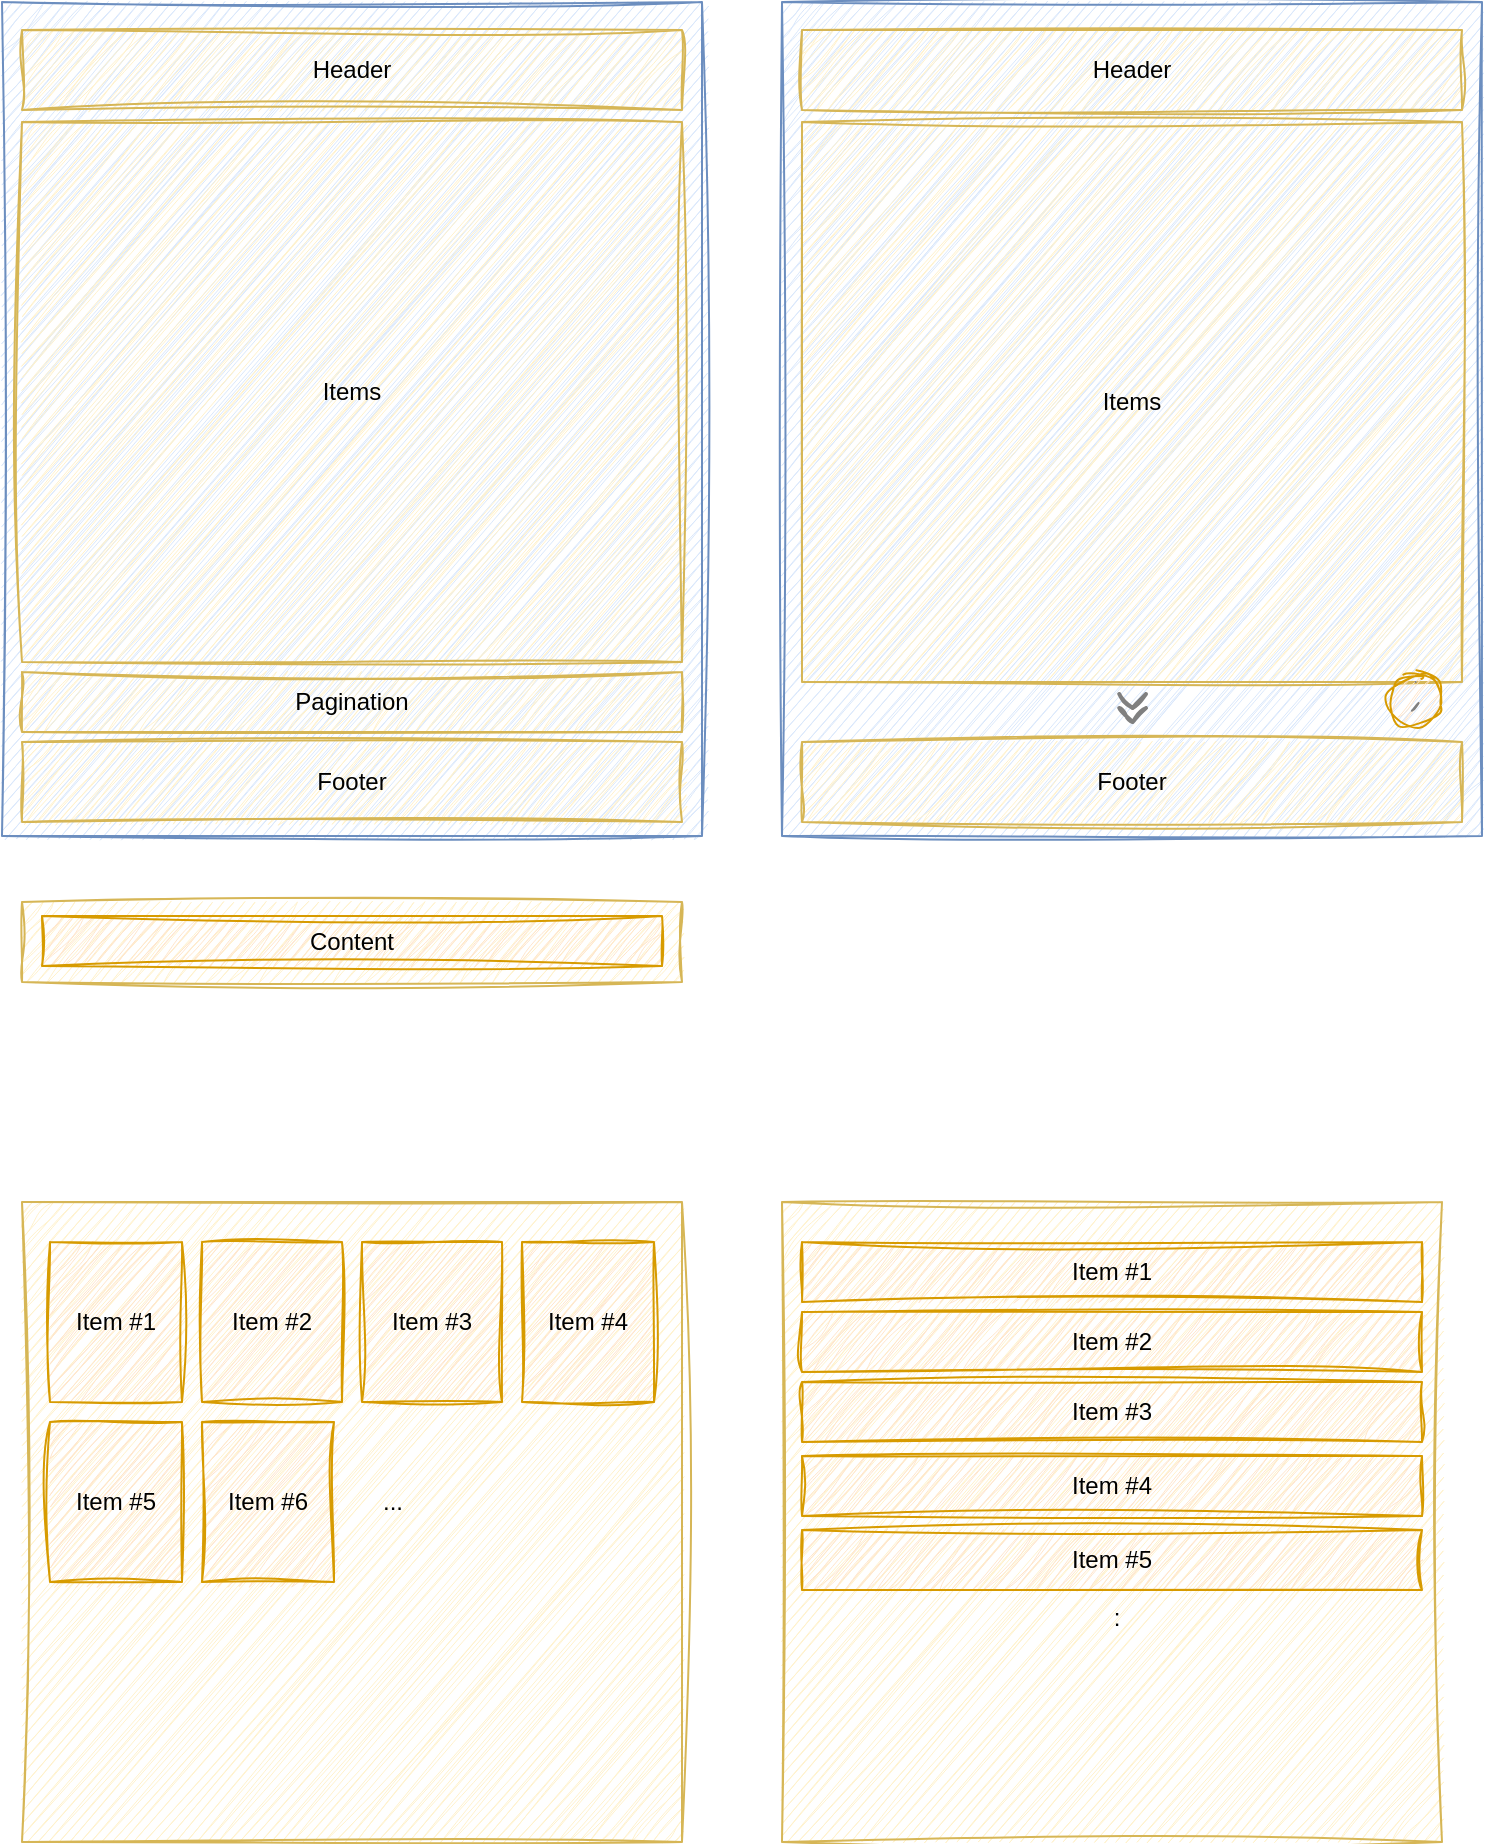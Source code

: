 <mxfile version="24.5.1" type="device" pages="2">
  <diagram id="IqU7WHgcD0uiOO1NTE0H" name="KGrid">
    <mxGraphModel dx="1784" dy="1163" grid="1" gridSize="10" guides="1" tooltips="1" connect="1" arrows="1" fold="1" page="1" pageScale="1" pageWidth="827" pageHeight="1169" math="0" shadow="0">
      <root>
        <mxCell id="0" />
        <mxCell id="1" parent="0" />
        <mxCell id="HvI_MeQyovm3IAeio-AX-21" value="" style="rounded=0;whiteSpace=wrap;html=1;fillColor=#fff2cc;strokeColor=#d6b656;sketch=1;curveFitting=1;jiggle=2;" parent="1" vertex="1">
          <mxGeometry x="140" y="780" width="330" height="320" as="geometry" />
        </mxCell>
        <mxCell id="qZt2UY9Dv8WojuRAOEdF-6" value="" style="rounded=0;whiteSpace=wrap;html=1;fillColor=#dae8fc;strokeColor=#6c8ebf;sketch=1;curveFitting=1;jiggle=2;" parent="1" vertex="1">
          <mxGeometry x="130" y="180" width="350" height="417" as="geometry" />
        </mxCell>
        <mxCell id="HvI_MeQyovm3IAeio-AX-1" value="Header" style="rounded=0;whiteSpace=wrap;html=1;fillColor=#fff2cc;strokeColor=#d6b656;sketch=1;curveFitting=1;jiggle=2;" parent="1" vertex="1">
          <mxGeometry x="140" y="194" width="330" height="40" as="geometry" />
        </mxCell>
        <mxCell id="HvI_MeQyovm3IAeio-AX-2" value="Footer" style="rounded=0;whiteSpace=wrap;html=1;fillColor=#fff2cc;strokeColor=#d6b656;sketch=1;curveFitting=1;jiggle=2;" parent="1" vertex="1">
          <mxGeometry x="140" y="550" width="330" height="40" as="geometry" />
        </mxCell>
        <mxCell id="HvI_MeQyovm3IAeio-AX-3" value="Item #1" style="rounded=0;whiteSpace=wrap;html=1;fillColor=#ffe6cc;strokeColor=#d79b00;sketch=1;curveFitting=1;jiggle=2;" parent="1" vertex="1">
          <mxGeometry x="154" y="800" width="66" height="80" as="geometry" />
        </mxCell>
        <mxCell id="HvI_MeQyovm3IAeio-AX-5" value="Items" style="rounded=0;whiteSpace=wrap;html=1;fillColor=#fff2cc;strokeColor=#d6b656;sketch=1;curveFitting=1;jiggle=2;" parent="1" vertex="1">
          <mxGeometry x="140" y="240" width="330" height="270" as="geometry" />
        </mxCell>
        <mxCell id="HvI_MeQyovm3IAeio-AX-6" value="Pagination" style="rounded=0;whiteSpace=wrap;html=1;fillColor=#fff2cc;strokeColor=#d6b656;sketch=1;curveFitting=1;jiggle=2;" parent="1" vertex="1">
          <mxGeometry x="140" y="515" width="330" height="30" as="geometry" />
        </mxCell>
        <mxCell id="HvI_MeQyovm3IAeio-AX-7" value="" style="rounded=0;whiteSpace=wrap;html=1;fillColor=#dae8fc;strokeColor=#6c8ebf;sketch=1;curveFitting=1;jiggle=2;" parent="1" vertex="1">
          <mxGeometry x="520" y="180" width="350" height="417" as="geometry" />
        </mxCell>
        <mxCell id="HvI_MeQyovm3IAeio-AX-8" value="Header" style="rounded=0;whiteSpace=wrap;html=1;fillColor=#fff2cc;strokeColor=#d6b656;sketch=1;curveFitting=1;jiggle=2;" parent="1" vertex="1">
          <mxGeometry x="530" y="194" width="330" height="40" as="geometry" />
        </mxCell>
        <mxCell id="HvI_MeQyovm3IAeio-AX-9" value="Footer" style="rounded=0;whiteSpace=wrap;html=1;fillColor=#fff2cc;strokeColor=#d6b656;sketch=1;curveFitting=1;jiggle=2;" parent="1" vertex="1">
          <mxGeometry x="530" y="550" width="330" height="40" as="geometry" />
        </mxCell>
        <mxCell id="HvI_MeQyovm3IAeio-AX-10" value="Items" style="rounded=0;whiteSpace=wrap;html=1;fillColor=#fff2cc;strokeColor=#d6b656;sketch=1;curveFitting=1;jiggle=2;" parent="1" vertex="1">
          <mxGeometry x="530" y="240" width="330" height="280" as="geometry" />
        </mxCell>
        <mxCell id="HvI_MeQyovm3IAeio-AX-15" value="" style="group;align=center;verticalAlign=middle;sketch=1;curveFitting=1;jiggle=2;" parent="1" vertex="1" connectable="0">
          <mxGeometry x="820" y="510" width="27" height="30" as="geometry" />
        </mxCell>
        <mxCell id="HvI_MeQyovm3IAeio-AX-18" value="" style="group;sketch=1;curveFitting=1;jiggle=2;" parent="HvI_MeQyovm3IAeio-AX-15" vertex="1" connectable="0">
          <mxGeometry x="3" y="5" width="27" height="27" as="geometry" />
        </mxCell>
        <mxCell id="HvI_MeQyovm3IAeio-AX-4" value="" style="ellipse;whiteSpace=wrap;html=1;aspect=fixed;fillColor=#ffe6cc;strokeColor=#d79b00;sketch=1;curveFitting=1;jiggle=2;" parent="HvI_MeQyovm3IAeio-AX-18" vertex="1">
          <mxGeometry width="27" height="27" as="geometry" />
        </mxCell>
        <mxCell id="HvI_MeQyovm3IAeio-AX-13" value="" style="shape=mxgraph.arrows.arrow_up;html=1;verticalLabelPosition=bottom;verticalAlign=top;strokeWidth=2;strokeColor=none;fillColor=#808080;sketch=1;curveFitting=1;jiggle=2;" parent="HvI_MeQyovm3IAeio-AX-18" vertex="1">
          <mxGeometry x="9.44" y="5.38" width="8.13" height="13.63" as="geometry" />
        </mxCell>
        <mxCell id="HvI_MeQyovm3IAeio-AX-19" value="" style="group;sketch=1;curveFitting=1;jiggle=2;" parent="1" vertex="1" connectable="0">
          <mxGeometry x="688" y="526" width="14" height="14" as="geometry" />
        </mxCell>
        <mxCell id="HvI_MeQyovm3IAeio-AX-12" value="" style="html=1;verticalLabelPosition=bottom;labelBackgroundColor=#ffffff;verticalAlign=top;shadow=0;dashed=0;strokeWidth=2;shape=mxgraph.ios7.misc.down;strokeColor=#808080;sketch=1;curveFitting=1;jiggle=2;" parent="HvI_MeQyovm3IAeio-AX-19" vertex="1">
          <mxGeometry x="0.61" y="7" width="13.391" height="7" as="geometry" />
        </mxCell>
        <mxCell id="HvI_MeQyovm3IAeio-AX-14" value="" style="html=1;verticalLabelPosition=bottom;labelBackgroundColor=#ffffff;verticalAlign=top;shadow=0;dashed=0;strokeWidth=2;shape=mxgraph.ios7.misc.down;strokeColor=#808080;sketch=1;curveFitting=1;jiggle=2;" parent="HvI_MeQyovm3IAeio-AX-19" vertex="1">
          <mxGeometry x="0.609" width="13.391" height="7" as="geometry" />
        </mxCell>
        <mxCell id="HvI_MeQyovm3IAeio-AX-22" value="Item #2" style="rounded=0;whiteSpace=wrap;html=1;fillColor=#ffe6cc;strokeColor=#d79b00;sketch=1;curveFitting=1;jiggle=2;" parent="1" vertex="1">
          <mxGeometry x="230" y="800" width="70" height="80" as="geometry" />
        </mxCell>
        <mxCell id="HvI_MeQyovm3IAeio-AX-23" value="Item #3" style="rounded=0;whiteSpace=wrap;html=1;fillColor=#ffe6cc;strokeColor=#d79b00;sketch=1;curveFitting=1;jiggle=2;" parent="1" vertex="1">
          <mxGeometry x="310" y="800" width="70" height="80" as="geometry" />
        </mxCell>
        <mxCell id="HvI_MeQyovm3IAeio-AX-24" value="Item #4" style="rounded=0;whiteSpace=wrap;html=1;fillColor=#ffe6cc;strokeColor=#d79b00;sketch=1;curveFitting=1;jiggle=2;" parent="1" vertex="1">
          <mxGeometry x="390" y="800" width="66" height="80" as="geometry" />
        </mxCell>
        <mxCell id="HvI_MeQyovm3IAeio-AX-25" value="Item #5" style="rounded=0;whiteSpace=wrap;html=1;fillColor=#ffe6cc;strokeColor=#d79b00;sketch=1;curveFitting=1;jiggle=2;" parent="1" vertex="1">
          <mxGeometry x="154" y="890" width="66" height="80" as="geometry" />
        </mxCell>
        <mxCell id="HvI_MeQyovm3IAeio-AX-26" value="" style="rounded=0;whiteSpace=wrap;html=1;fillColor=#fff2cc;strokeColor=#d6b656;sketch=1;curveFitting=1;jiggle=2;" parent="1" vertex="1">
          <mxGeometry x="520" y="780" width="330" height="320" as="geometry" />
        </mxCell>
        <mxCell id="HvI_MeQyovm3IAeio-AX-27" value="Item #1" style="rounded=0;whiteSpace=wrap;html=1;fillColor=#ffe6cc;strokeColor=#d79b00;sketch=1;curveFitting=1;jiggle=2;" parent="1" vertex="1">
          <mxGeometry x="530" y="800" width="310" height="30" as="geometry" />
        </mxCell>
        <mxCell id="HvI_MeQyovm3IAeio-AX-28" value="Item #2" style="rounded=0;whiteSpace=wrap;html=1;fillColor=#ffe6cc;strokeColor=#d79b00;sketch=1;curveFitting=1;jiggle=2;" parent="1" vertex="1">
          <mxGeometry x="530" y="835" width="310" height="30" as="geometry" />
        </mxCell>
        <mxCell id="HvI_MeQyovm3IAeio-AX-29" value="Item #3" style="rounded=0;whiteSpace=wrap;html=1;fillColor=#ffe6cc;strokeColor=#d79b00;sketch=1;curveFitting=1;jiggle=2;" parent="1" vertex="1">
          <mxGeometry x="530" y="870" width="310" height="30" as="geometry" />
        </mxCell>
        <mxCell id="HvI_MeQyovm3IAeio-AX-30" value="Item #4" style="rounded=0;whiteSpace=wrap;html=1;fillColor=#ffe6cc;strokeColor=#d79b00;sketch=1;curveFitting=1;jiggle=2;" parent="1" vertex="1">
          <mxGeometry x="530" y="907" width="310" height="30" as="geometry" />
        </mxCell>
        <mxCell id="HvI_MeQyovm3IAeio-AX-31" value="Item #5" style="rounded=0;whiteSpace=wrap;html=1;fillColor=#ffe6cc;strokeColor=#d79b00;sketch=1;curveFitting=1;jiggle=2;" parent="1" vertex="1">
          <mxGeometry x="530" y="944" width="310" height="30" as="geometry" />
        </mxCell>
        <mxCell id="HvI_MeQyovm3IAeio-AX-34" value="" style="rounded=0;whiteSpace=wrap;html=1;fillColor=#fff2cc;strokeColor=#d6b656;sketch=1;curveFitting=1;jiggle=2;" parent="1" vertex="1">
          <mxGeometry x="140" y="630" width="330" height="40" as="geometry" />
        </mxCell>
        <mxCell id="HvI_MeQyovm3IAeio-AX-35" value="Content" style="rounded=0;whiteSpace=wrap;html=1;fillColor=#ffe6cc;strokeColor=#d79b00;sketch=1;curveFitting=1;jiggle=2;" parent="1" vertex="1">
          <mxGeometry x="150" y="637" width="310" height="25" as="geometry" />
        </mxCell>
        <mxCell id="HvI_MeQyovm3IAeio-AX-40" value=":" style="text;html=1;align=center;verticalAlign=middle;resizable=0;points=[];autosize=1;strokeColor=none;fillColor=none;sketch=1;curveFitting=1;jiggle=2;" parent="1" vertex="1">
          <mxGeometry x="672" y="973" width="30" height="30" as="geometry" />
        </mxCell>
        <mxCell id="HvI_MeQyovm3IAeio-AX-41" value="Item #6" style="rounded=0;whiteSpace=wrap;html=1;fillColor=#ffe6cc;strokeColor=#d79b00;sketch=1;curveFitting=1;jiggle=2;" parent="1" vertex="1">
          <mxGeometry x="230" y="890" width="66" height="80" as="geometry" />
        </mxCell>
        <mxCell id="HvI_MeQyovm3IAeio-AX-42" value="..." style="text;html=1;align=center;verticalAlign=middle;resizable=0;points=[];autosize=1;strokeColor=none;fillColor=none;sketch=1;curveFitting=1;jiggle=2;" parent="1" vertex="1">
          <mxGeometry x="310" y="915" width="30" height="30" as="geometry" />
        </mxCell>
      </root>
    </mxGraphModel>
  </diagram>
  <diagram id="ADquXBJe0FGu0JYNPJqD" name="KTimeLine">
    <mxGraphModel dx="1784" dy="1163" grid="1" gridSize="10" guides="1" tooltips="1" connect="1" arrows="1" fold="1" page="1" pageScale="1" pageWidth="827" pageHeight="1169" math="0" shadow="0">
      <root>
        <mxCell id="0" />
        <mxCell id="1" parent="0" />
      </root>
    </mxGraphModel>
  </diagram>
</mxfile>
